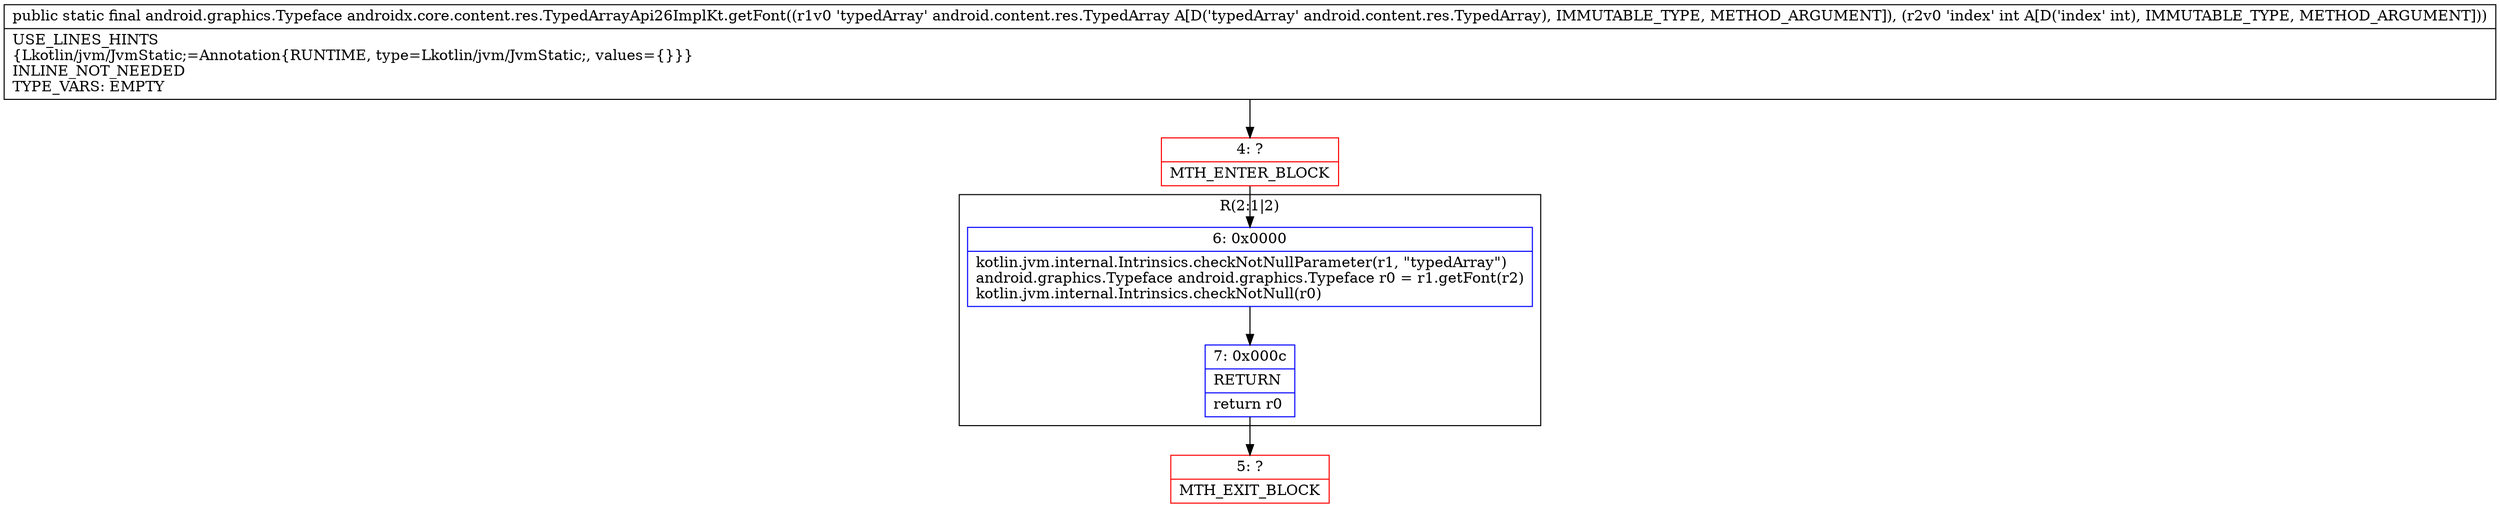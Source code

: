 digraph "CFG forandroidx.core.content.res.TypedArrayApi26ImplKt.getFont(Landroid\/content\/res\/TypedArray;I)Landroid\/graphics\/Typeface;" {
subgraph cluster_Region_2115511785 {
label = "R(2:1|2)";
node [shape=record,color=blue];
Node_6 [shape=record,label="{6\:\ 0x0000|kotlin.jvm.internal.Intrinsics.checkNotNullParameter(r1, \"typedArray\")\landroid.graphics.Typeface android.graphics.Typeface r0 = r1.getFont(r2)\lkotlin.jvm.internal.Intrinsics.checkNotNull(r0)\l}"];
Node_7 [shape=record,label="{7\:\ 0x000c|RETURN\l|return r0\l}"];
}
Node_4 [shape=record,color=red,label="{4\:\ ?|MTH_ENTER_BLOCK\l}"];
Node_5 [shape=record,color=red,label="{5\:\ ?|MTH_EXIT_BLOCK\l}"];
MethodNode[shape=record,label="{public static final android.graphics.Typeface androidx.core.content.res.TypedArrayApi26ImplKt.getFont((r1v0 'typedArray' android.content.res.TypedArray A[D('typedArray' android.content.res.TypedArray), IMMUTABLE_TYPE, METHOD_ARGUMENT]), (r2v0 'index' int A[D('index' int), IMMUTABLE_TYPE, METHOD_ARGUMENT]))  | USE_LINES_HINTS\l\{Lkotlin\/jvm\/JvmStatic;=Annotation\{RUNTIME, type=Lkotlin\/jvm\/JvmStatic;, values=\{\}\}\}\lINLINE_NOT_NEEDED\lTYPE_VARS: EMPTY\l}"];
MethodNode -> Node_4;Node_6 -> Node_7;
Node_7 -> Node_5;
Node_4 -> Node_6;
}

